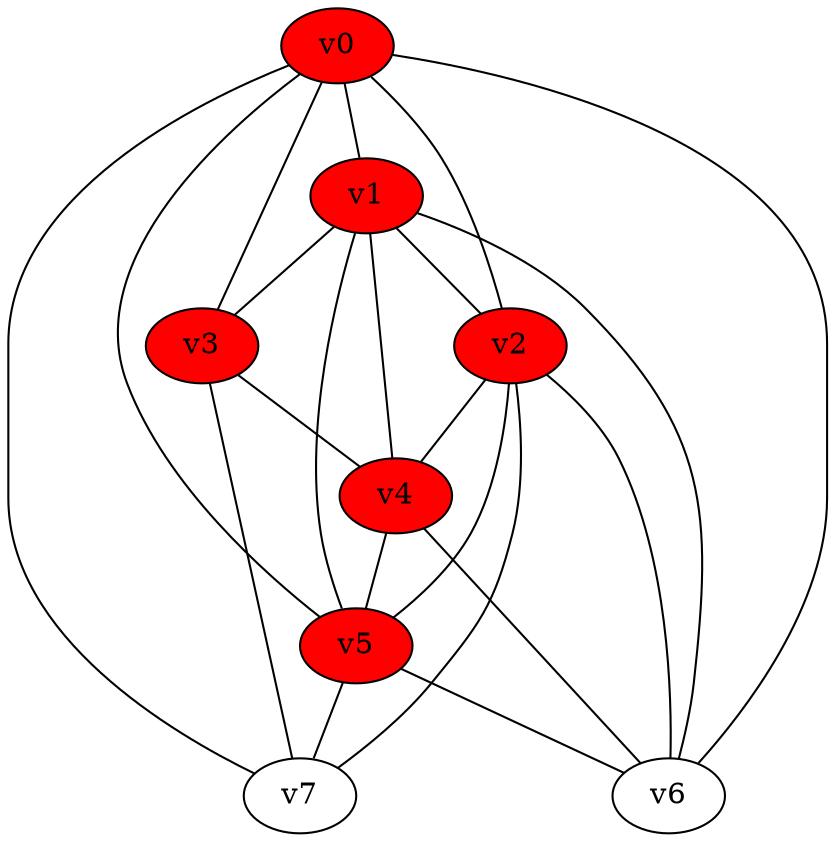 graph G {
v4 [style=filled, fillcolor=red];
v3 [style=filled, fillcolor=red];
v5 [style=filled, fillcolor=red];
v0 [style=filled, fillcolor=red];
v2 [style=filled, fillcolor=red];
v1 [style=filled, fillcolor=red];
	v0 -- v1
	v0 -- v2
	v0 -- v3
	v0 -- v5
	v0 -- v6
	v0 -- v7
	v1 -- v2
	v1 -- v3
	v1 -- v4
	v1 -- v5
	v1 -- v6
	v2 -- v4
	v2 -- v5
	v2 -- v6
	v2 -- v7
	v3 -- v4
	v3 -- v7
	v4 -- v5
	v4 -- v6
	v5 -- v6
	v5 -- v7
}